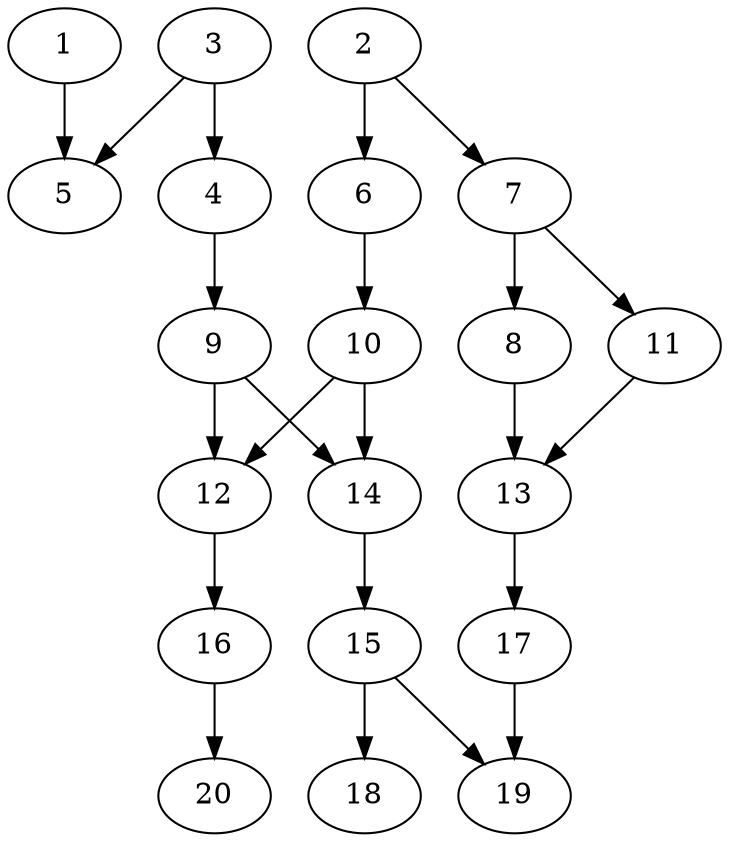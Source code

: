 // DAG automatically generated by daggen at Thu Oct  3 13:58:42 2019
// ./daggen --dot -n 20 --ccr 0.3 --fat 0.5 --regular 0.9 --density 0.5 --mindata 5242880 --maxdata 52428800 
digraph G {
  1 [size="102089387", alpha="0.07", expect_size="30626816"] 
  1 -> 5 [size ="30626816"]
  2 [size="76683947", alpha="0.13", expect_size="23005184"] 
  2 -> 6 [size ="23005184"]
  2 -> 7 [size ="23005184"]
  3 [size="91944960", alpha="0.14", expect_size="27583488"] 
  3 -> 4 [size ="27583488"]
  3 -> 5 [size ="27583488"]
  4 [size="163682987", alpha="0.17", expect_size="49104896"] 
  4 -> 9 [size ="49104896"]
  5 [size="60146347", alpha="0.04", expect_size="18043904"] 
  6 [size="140107093", alpha="0.09", expect_size="42032128"] 
  6 -> 10 [size ="42032128"]
  7 [size="121330347", alpha="0.11", expect_size="36399104"] 
  7 -> 8 [size ="36399104"]
  7 -> 11 [size ="36399104"]
  8 [size="101997227", alpha="0.00", expect_size="30599168"] 
  8 -> 13 [size ="30599168"]
  9 [size="71338667", alpha="0.15", expect_size="21401600"] 
  9 -> 12 [size ="21401600"]
  9 -> 14 [size ="21401600"]
  10 [size="164959573", alpha="0.17", expect_size="49487872"] 
  10 -> 12 [size ="49487872"]
  10 -> 14 [size ="49487872"]
  11 [size="98245973", alpha="0.20", expect_size="29473792"] 
  11 -> 13 [size ="29473792"]
  12 [size="155125760", alpha="0.16", expect_size="46537728"] 
  12 -> 16 [size ="46537728"]
  13 [size="101707093", alpha="0.12", expect_size="30512128"] 
  13 -> 17 [size ="30512128"]
  14 [size="54118400", alpha="0.10", expect_size="16235520"] 
  14 -> 15 [size ="16235520"]
  15 [size="34123093", alpha="0.04", expect_size="10236928"] 
  15 -> 18 [size ="10236928"]
  15 -> 19 [size ="10236928"]
  16 [size="67850240", alpha="0.15", expect_size="20355072"] 
  16 -> 20 [size ="20355072"]
  17 [size="138209280", alpha="0.01", expect_size="41462784"] 
  17 -> 19 [size ="41462784"]
  18 [size="64133120", alpha="0.15", expect_size="19239936"] 
  19 [size="65249280", alpha="0.15", expect_size="19574784"] 
  20 [size="29289813", alpha="0.19", expect_size="8786944"] 
}
